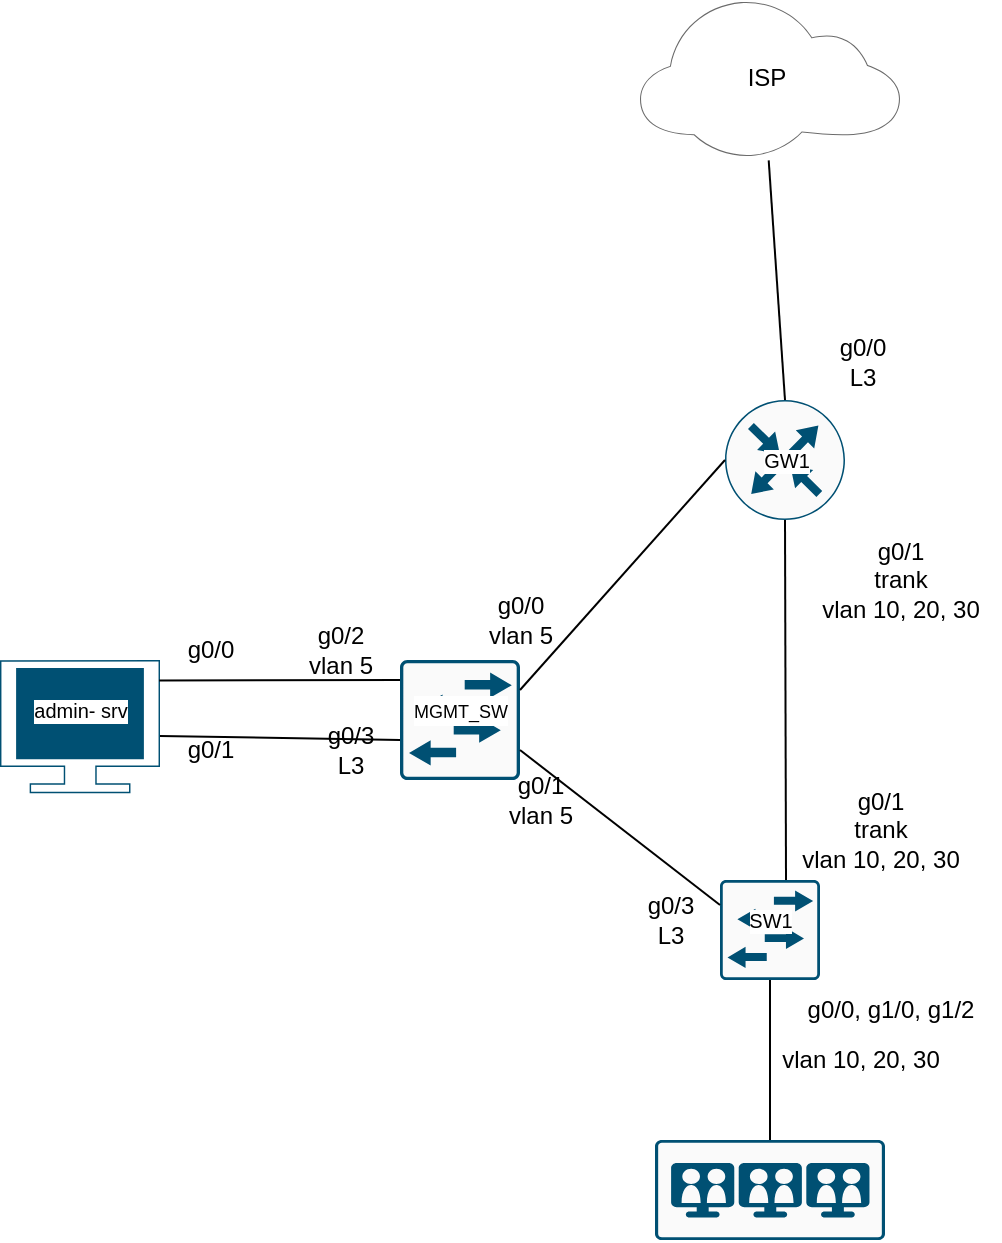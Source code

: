 <mxfile version="20.4.1" type="github" pages="2">
  <diagram id="ATsx1FcpA2c0bpBwpnz6" name="L1-L2">
    <mxGraphModel dx="1221" dy="676" grid="1" gridSize="10" guides="1" tooltips="1" connect="1" arrows="0" fold="1" page="1" pageScale="1" pageWidth="827" pageHeight="1169" math="0" shadow="0">
      <root>
        <mxCell id="0" />
        <mxCell id="1" parent="0" />
        <mxCell id="xqO9n4fByuD1utopWCAS-1" value="" style="sketch=0;points=[[0.015,0.015,0],[0.985,0.015,0],[0.985,0.985,0],[0.015,0.985,0],[0.25,0,0],[0.5,0,0],[0.75,0,0],[1,0.25,0],[1,0.5,0],[1,0.75,0],[0.75,1,0],[0.5,1,0],[0.25,1,0],[0,0.75,0],[0,0.5,0],[0,0.25,0]];verticalLabelPosition=bottom;html=1;verticalAlign=top;aspect=fixed;align=center;pointerEvents=1;shape=mxgraph.cisco19.rect;prIcon=l2_switch;fillColor=#FAFAFA;strokeColor=#005073;" vertex="1" parent="1">
          <mxGeometry x="400" y="470" width="50" height="50" as="geometry" />
        </mxCell>
        <mxCell id="xqO9n4fByuD1utopWCAS-2" value="" style="sketch=0;points=[[0.015,0.015,0],[0.985,0.015,0],[0.985,0.985,0],[0.015,0.985,0],[0.25,0,0],[0.5,0,0],[0.75,0,0],[1,0.25,0],[1,0.5,0],[1,0.75,0],[0.75,1,0],[0.5,1,0],[0.25,1,0],[0,0.75,0],[0,0.5,0],[0,0.25,0]];verticalLabelPosition=bottom;html=1;verticalAlign=top;aspect=fixed;align=center;pointerEvents=1;shape=mxgraph.cisco19.rect;prIcon=l2_switch;fillColor=#FAFAFA;strokeColor=#005073;" vertex="1" parent="1">
          <mxGeometry x="240" y="360" width="60" height="60" as="geometry" />
        </mxCell>
        <mxCell id="xqO9n4fByuD1utopWCAS-3" value="" style="points=[[0,0,0],[0.25,0,0],[0.5,0,0],[0.75,0,0],[1,0,0],[1,0.4,0],[1,0.8,0],[0.815,1,0],[0.5,1,0],[0.185,1,0],[0,0.8,0],[0,0.4,0]];verticalLabelPosition=bottom;sketch=0;html=1;verticalAlign=top;aspect=fixed;align=center;pointerEvents=1;shape=mxgraph.cisco19.hdtv;fillColor=#005073;strokeColor=none;" vertex="1" parent="1">
          <mxGeometry x="40" y="360.0" width="80" height="66.67" as="geometry" />
        </mxCell>
        <mxCell id="xqO9n4fByuD1utopWCAS-7" value="" style="points=[[0,0.64,0],[0.2,0.15,0],[0.4,0.01,0],[0.79,0.25,0],[1,0.65,0],[0.8,0.86,0],[0.41,1,0],[0.16,0.86,0]];verticalLabelPosition=bottom;sketch=0;html=1;verticalAlign=top;aspect=fixed;align=center;pointerEvents=1;shape=mxgraph.cisco19.cloud;fillColor=#6B6B6B;strokeColor=none;" vertex="1" parent="1">
          <mxGeometry x="360" y="30" width="130" height="78" as="geometry" />
        </mxCell>
        <mxCell id="xqO9n4fByuD1utopWCAS-9" value="ISP" style="text;html=1;align=center;verticalAlign=middle;resizable=0;points=[];autosize=1;strokeColor=none;fillColor=none;labelBackgroundColor=default;" vertex="1" parent="1">
          <mxGeometry x="402.5" y="54" width="40" height="30" as="geometry" />
        </mxCell>
        <mxCell id="xqO9n4fByuD1utopWCAS-16" value="" style="endArrow=none;html=1;rounded=0;exitX=0.995;exitY=0.153;exitDx=0;exitDy=0;exitPerimeter=0;" edge="1" parent="1" source="xqO9n4fByuD1utopWCAS-3">
          <mxGeometry width="50" height="50" relative="1" as="geometry">
            <mxPoint x="130" y="370" as="sourcePoint" />
            <mxPoint x="240" y="370" as="targetPoint" />
          </mxGeometry>
        </mxCell>
        <mxCell id="xqO9n4fByuD1utopWCAS-17" value="" style="endArrow=none;html=1;rounded=0;entryX=0;entryY=0.667;entryDx=0;entryDy=0;entryPerimeter=0;" edge="1" parent="1" target="xqO9n4fByuD1utopWCAS-2">
          <mxGeometry width="50" height="50" relative="1" as="geometry">
            <mxPoint x="120" y="398" as="sourcePoint" />
            <mxPoint x="230" y="400" as="targetPoint" />
          </mxGeometry>
        </mxCell>
        <mxCell id="xqO9n4fByuD1utopWCAS-18" value="g0/0" style="text;html=1;align=center;verticalAlign=middle;resizable=0;points=[];autosize=1;strokeColor=none;fillColor=none;" vertex="1" parent="1">
          <mxGeometry x="120" y="340" width="50" height="30" as="geometry" />
        </mxCell>
        <mxCell id="xqO9n4fByuD1utopWCAS-19" value="admin- srv" style="text;html=1;align=center;verticalAlign=middle;resizable=0;points=[];autosize=1;strokeColor=none;fillColor=none;labelBackgroundColor=default;fontSize=10;" vertex="1" parent="1">
          <mxGeometry x="45" y="370" width="70" height="30" as="geometry" />
        </mxCell>
        <mxCell id="xqO9n4fByuD1utopWCAS-20" value="g0/1" style="text;html=1;align=center;verticalAlign=middle;resizable=0;points=[];autosize=1;strokeColor=none;fillColor=none;" vertex="1" parent="1">
          <mxGeometry x="120" y="390" width="50" height="30" as="geometry" />
        </mxCell>
        <mxCell id="xqO9n4fByuD1utopWCAS-21" value="g0/2&lt;br&gt;vlan 5" style="text;html=1;align=center;verticalAlign=middle;resizable=0;points=[];autosize=1;strokeColor=none;fillColor=none;" vertex="1" parent="1">
          <mxGeometry x="180" y="335" width="60" height="40" as="geometry" />
        </mxCell>
        <mxCell id="xqO9n4fByuD1utopWCAS-22" value="g0/3&lt;br&gt;L3" style="text;html=1;align=center;verticalAlign=middle;resizable=0;points=[];autosize=1;strokeColor=none;fillColor=none;" vertex="1" parent="1">
          <mxGeometry x="190" y="385" width="50" height="40" as="geometry" />
        </mxCell>
        <mxCell id="xqO9n4fByuD1utopWCAS-23" value="" style="endArrow=none;html=1;rounded=0;entryX=1;entryY=0.75;entryDx=0;entryDy=0;entryPerimeter=0;exitX=0;exitY=0.25;exitDx=0;exitDy=0;exitPerimeter=0;" edge="1" parent="1" source="xqO9n4fByuD1utopWCAS-1" target="xqO9n4fByuD1utopWCAS-2">
          <mxGeometry width="50" height="50" relative="1" as="geometry">
            <mxPoint x="390" y="430" as="sourcePoint" />
            <mxPoint x="440" y="380" as="targetPoint" />
          </mxGeometry>
        </mxCell>
        <mxCell id="xqO9n4fByuD1utopWCAS-24" value="g0/1&lt;br&gt;vlan 5" style="text;html=1;align=center;verticalAlign=middle;resizable=0;points=[];autosize=1;strokeColor=none;fillColor=none;" vertex="1" parent="1">
          <mxGeometry x="280" y="410" width="60" height="40" as="geometry" />
        </mxCell>
        <mxCell id="xqO9n4fByuD1utopWCAS-25" value="g0/0&lt;br&gt;vlan 5" style="text;html=1;align=center;verticalAlign=middle;resizable=0;points=[];autosize=1;strokeColor=none;fillColor=none;" vertex="1" parent="1">
          <mxGeometry x="270" y="320" width="60" height="40" as="geometry" />
        </mxCell>
        <mxCell id="xqO9n4fByuD1utopWCAS-26" value="g0/3&lt;br&gt;L3" style="text;html=1;align=center;verticalAlign=middle;resizable=0;points=[];autosize=1;strokeColor=none;fillColor=none;" vertex="1" parent="1">
          <mxGeometry x="350" y="470" width="50" height="40" as="geometry" />
        </mxCell>
        <mxCell id="xqO9n4fByuD1utopWCAS-27" value="g0/0, g1/0, g1/2" style="text;html=1;align=center;verticalAlign=middle;resizable=0;points=[];autosize=1;strokeColor=none;fillColor=none;" vertex="1" parent="1">
          <mxGeometry x="430" y="520" width="110" height="30" as="geometry" />
        </mxCell>
        <mxCell id="xqO9n4fByuD1utopWCAS-28" value="" style="sketch=0;points=[[0.015,0.015,0],[0.985,0.015,0],[0.985,0.985,0],[0.015,0.985,0],[0.25,0,0],[0.5,0,0],[0.75,0,0],[1,0.25,0],[1,0.5,0],[1,0.75,0],[0.75,1,0],[0.5,1,0],[0.25,1,0],[0,0.75,0],[0,0.5,0],[0,0.25,0]];verticalLabelPosition=bottom;html=1;verticalAlign=top;aspect=fixed;align=center;pointerEvents=1;shape=mxgraph.cisco19.rect;prIcon=immersive_telepresence_endpoint;fillColor=#FAFAFA;strokeColor=#005073;" vertex="1" parent="1">
          <mxGeometry x="367.5" y="600" width="115.0" height="50" as="geometry" />
        </mxCell>
        <mxCell id="xqO9n4fByuD1utopWCAS-29" value="" style="endArrow=none;html=1;rounded=0;exitX=0.5;exitY=1;exitDx=0;exitDy=0;exitPerimeter=0;entryX=0.5;entryY=0;entryDx=0;entryDy=0;entryPerimeter=0;" edge="1" parent="1" source="xqO9n4fByuD1utopWCAS-1" target="xqO9n4fByuD1utopWCAS-28">
          <mxGeometry width="50" height="50" relative="1" as="geometry">
            <mxPoint x="390" y="430" as="sourcePoint" />
            <mxPoint x="440" y="380" as="targetPoint" />
            <Array as="points" />
          </mxGeometry>
        </mxCell>
        <mxCell id="xqO9n4fByuD1utopWCAS-30" value="vlan 10, 20, 30" style="text;html=1;align=center;verticalAlign=middle;resizable=0;points=[];autosize=1;strokeColor=none;fillColor=none;" vertex="1" parent="1">
          <mxGeometry x="420" y="545" width="100" height="30" as="geometry" />
        </mxCell>
        <mxCell id="xqO9n4fByuD1utopWCAS-31" value="&lt;font style=&quot;font-size: 9px;&quot;&gt;MGMT_SW&lt;/font&gt;" style="text;html=1;align=center;verticalAlign=middle;resizable=0;points=[];autosize=1;strokeColor=none;fillColor=none;labelBackgroundColor=default;" vertex="1" parent="1">
          <mxGeometry x="235" y="370" width="70" height="30" as="geometry" />
        </mxCell>
        <mxCell id="xqO9n4fByuD1utopWCAS-32" value="g0/1&lt;br&gt;trank&lt;br&gt;vlan 10, 20, 30" style="text;html=1;align=center;verticalAlign=middle;resizable=0;points=[];autosize=1;strokeColor=none;fillColor=none;" vertex="1" parent="1">
          <mxGeometry x="430" y="415" width="100" height="60" as="geometry" />
        </mxCell>
        <mxCell id="xqO9n4fByuD1utopWCAS-33" value="g0/1&lt;br&gt;trank&lt;br&gt;vlan 10, 20, 30" style="text;html=1;align=center;verticalAlign=middle;resizable=0;points=[];autosize=1;strokeColor=none;fillColor=none;" vertex="1" parent="1">
          <mxGeometry x="440" y="290" width="100" height="60" as="geometry" />
        </mxCell>
        <mxCell id="xqO9n4fByuD1utopWCAS-34" value="" style="sketch=0;points=[[0.5,0,0],[1,0.5,0],[0.5,1,0],[0,0.5,0],[0.145,0.145,0],[0.856,0.145,0],[0.855,0.856,0],[0.145,0.855,0]];verticalLabelPosition=bottom;html=1;verticalAlign=top;aspect=fixed;align=center;pointerEvents=1;shape=mxgraph.cisco19.rect;prIcon=router;fillColor=#FAFAFA;strokeColor=#005073;labelBackgroundColor=default;fontSize=9;" vertex="1" parent="1">
          <mxGeometry x="402.5" y="230" width="60" height="60" as="geometry" />
        </mxCell>
        <mxCell id="xqO9n4fByuD1utopWCAS-35" value="" style="endArrow=none;html=1;rounded=0;fontSize=9;entryX=0.5;entryY=1;entryDx=0;entryDy=0;entryPerimeter=0;" edge="1" parent="1" target="xqO9n4fByuD1utopWCAS-34">
          <mxGeometry width="50" height="50" relative="1" as="geometry">
            <mxPoint x="433" y="470" as="sourcePoint" />
            <mxPoint x="440" y="360" as="targetPoint" />
          </mxGeometry>
        </mxCell>
        <mxCell id="xqO9n4fByuD1utopWCAS-36" value="" style="endArrow=none;html=1;rounded=0;fontSize=9;exitX=1;exitY=0.25;exitDx=0;exitDy=0;exitPerimeter=0;entryX=0;entryY=0.5;entryDx=0;entryDy=0;entryPerimeter=0;" edge="1" parent="1" source="xqO9n4fByuD1utopWCAS-2" target="xqO9n4fByuD1utopWCAS-34">
          <mxGeometry width="50" height="50" relative="1" as="geometry">
            <mxPoint x="390" y="410" as="sourcePoint" />
            <mxPoint x="440" y="360" as="targetPoint" />
          </mxGeometry>
        </mxCell>
        <mxCell id="xqO9n4fByuD1utopWCAS-37" value="SW1" style="text;html=1;align=center;verticalAlign=middle;resizable=0;points=[];autosize=1;strokeColor=none;fillColor=none;fontSize=10;labelBackgroundColor=default;" vertex="1" parent="1">
          <mxGeometry x="400" y="475" width="50" height="30" as="geometry" />
        </mxCell>
        <mxCell id="xqO9n4fByuD1utopWCAS-38" value="GW1" style="text;html=1;align=center;verticalAlign=middle;resizable=0;points=[];autosize=1;strokeColor=none;fillColor=none;fontSize=10;labelBackgroundColor=default;" vertex="1" parent="1">
          <mxGeometry x="407.5" y="245" width="50" height="30" as="geometry" />
        </mxCell>
        <mxCell id="xqO9n4fByuD1utopWCAS-39" value="g0/0&lt;br&gt;L3" style="text;html=1;align=center;verticalAlign=middle;resizable=0;points=[];autosize=1;strokeColor=none;fillColor=none;" vertex="1" parent="1">
          <mxGeometry x="446" y="191" width="50" height="40" as="geometry" />
        </mxCell>
        <mxCell id="xqO9n4fByuD1utopWCAS-40" value="" style="endArrow=none;html=1;rounded=0;fontSize=10;entryX=0.495;entryY=1.028;entryDx=0;entryDy=0;entryPerimeter=0;exitX=0.5;exitY=0;exitDx=0;exitDy=0;exitPerimeter=0;" edge="1" parent="1" source="xqO9n4fByuD1utopWCAS-34" target="xqO9n4fByuD1utopWCAS-7">
          <mxGeometry width="50" height="50" relative="1" as="geometry">
            <mxPoint x="390" y="210" as="sourcePoint" />
            <mxPoint x="440" y="160" as="targetPoint" />
          </mxGeometry>
        </mxCell>
      </root>
    </mxGraphModel>
  </diagram>
  <diagram id="UdOPGUlKK_O2XKrDYbFl" name="L3">
    <mxGraphModel dx="1038" dy="575" grid="1" gridSize="10" guides="1" tooltips="1" connect="1" arrows="1" fold="1" page="1" pageScale="1" pageWidth="827" pageHeight="1169" math="0" shadow="0">
      <root>
        <mxCell id="0" />
        <mxCell id="1" parent="0" />
      </root>
    </mxGraphModel>
  </diagram>
</mxfile>
